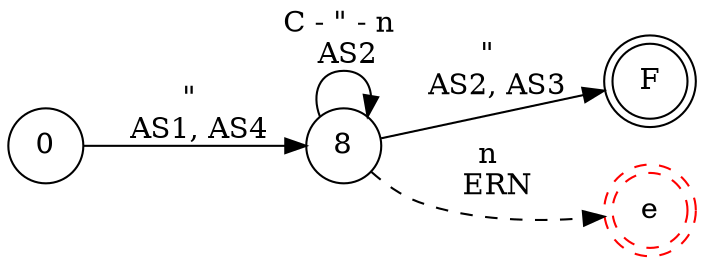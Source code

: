 digraph DFA {
    rankdir = LR;
    node [shape = circle;];
    F [shape = doublecircle;];
    e [shape = doublecircle;style = dashed;color = red;];
    
    0 -> 8 [label = "\" \n AS1, AS4";];
    8 -> 8 [label = "C - \" - n \n AS2";];
    8 -> F [label = "\" \n AS2, AS3";];
    8 -> e [label = "n \n ERN"; style = dashed;];
}